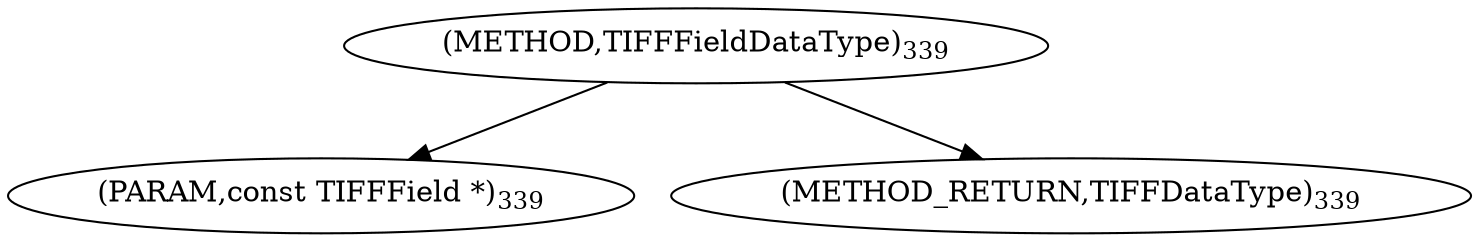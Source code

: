 digraph "TIFFFieldDataType" {  
"8443" [label = <(METHOD,TIFFFieldDataType)<SUB>339</SUB>> ]
"8444" [label = <(PARAM,const TIFFField *)<SUB>339</SUB>> ]
"8445" [label = <(METHOD_RETURN,TIFFDataType)<SUB>339</SUB>> ]
  "8443" -> "8444" 
  "8443" -> "8445" 
}
